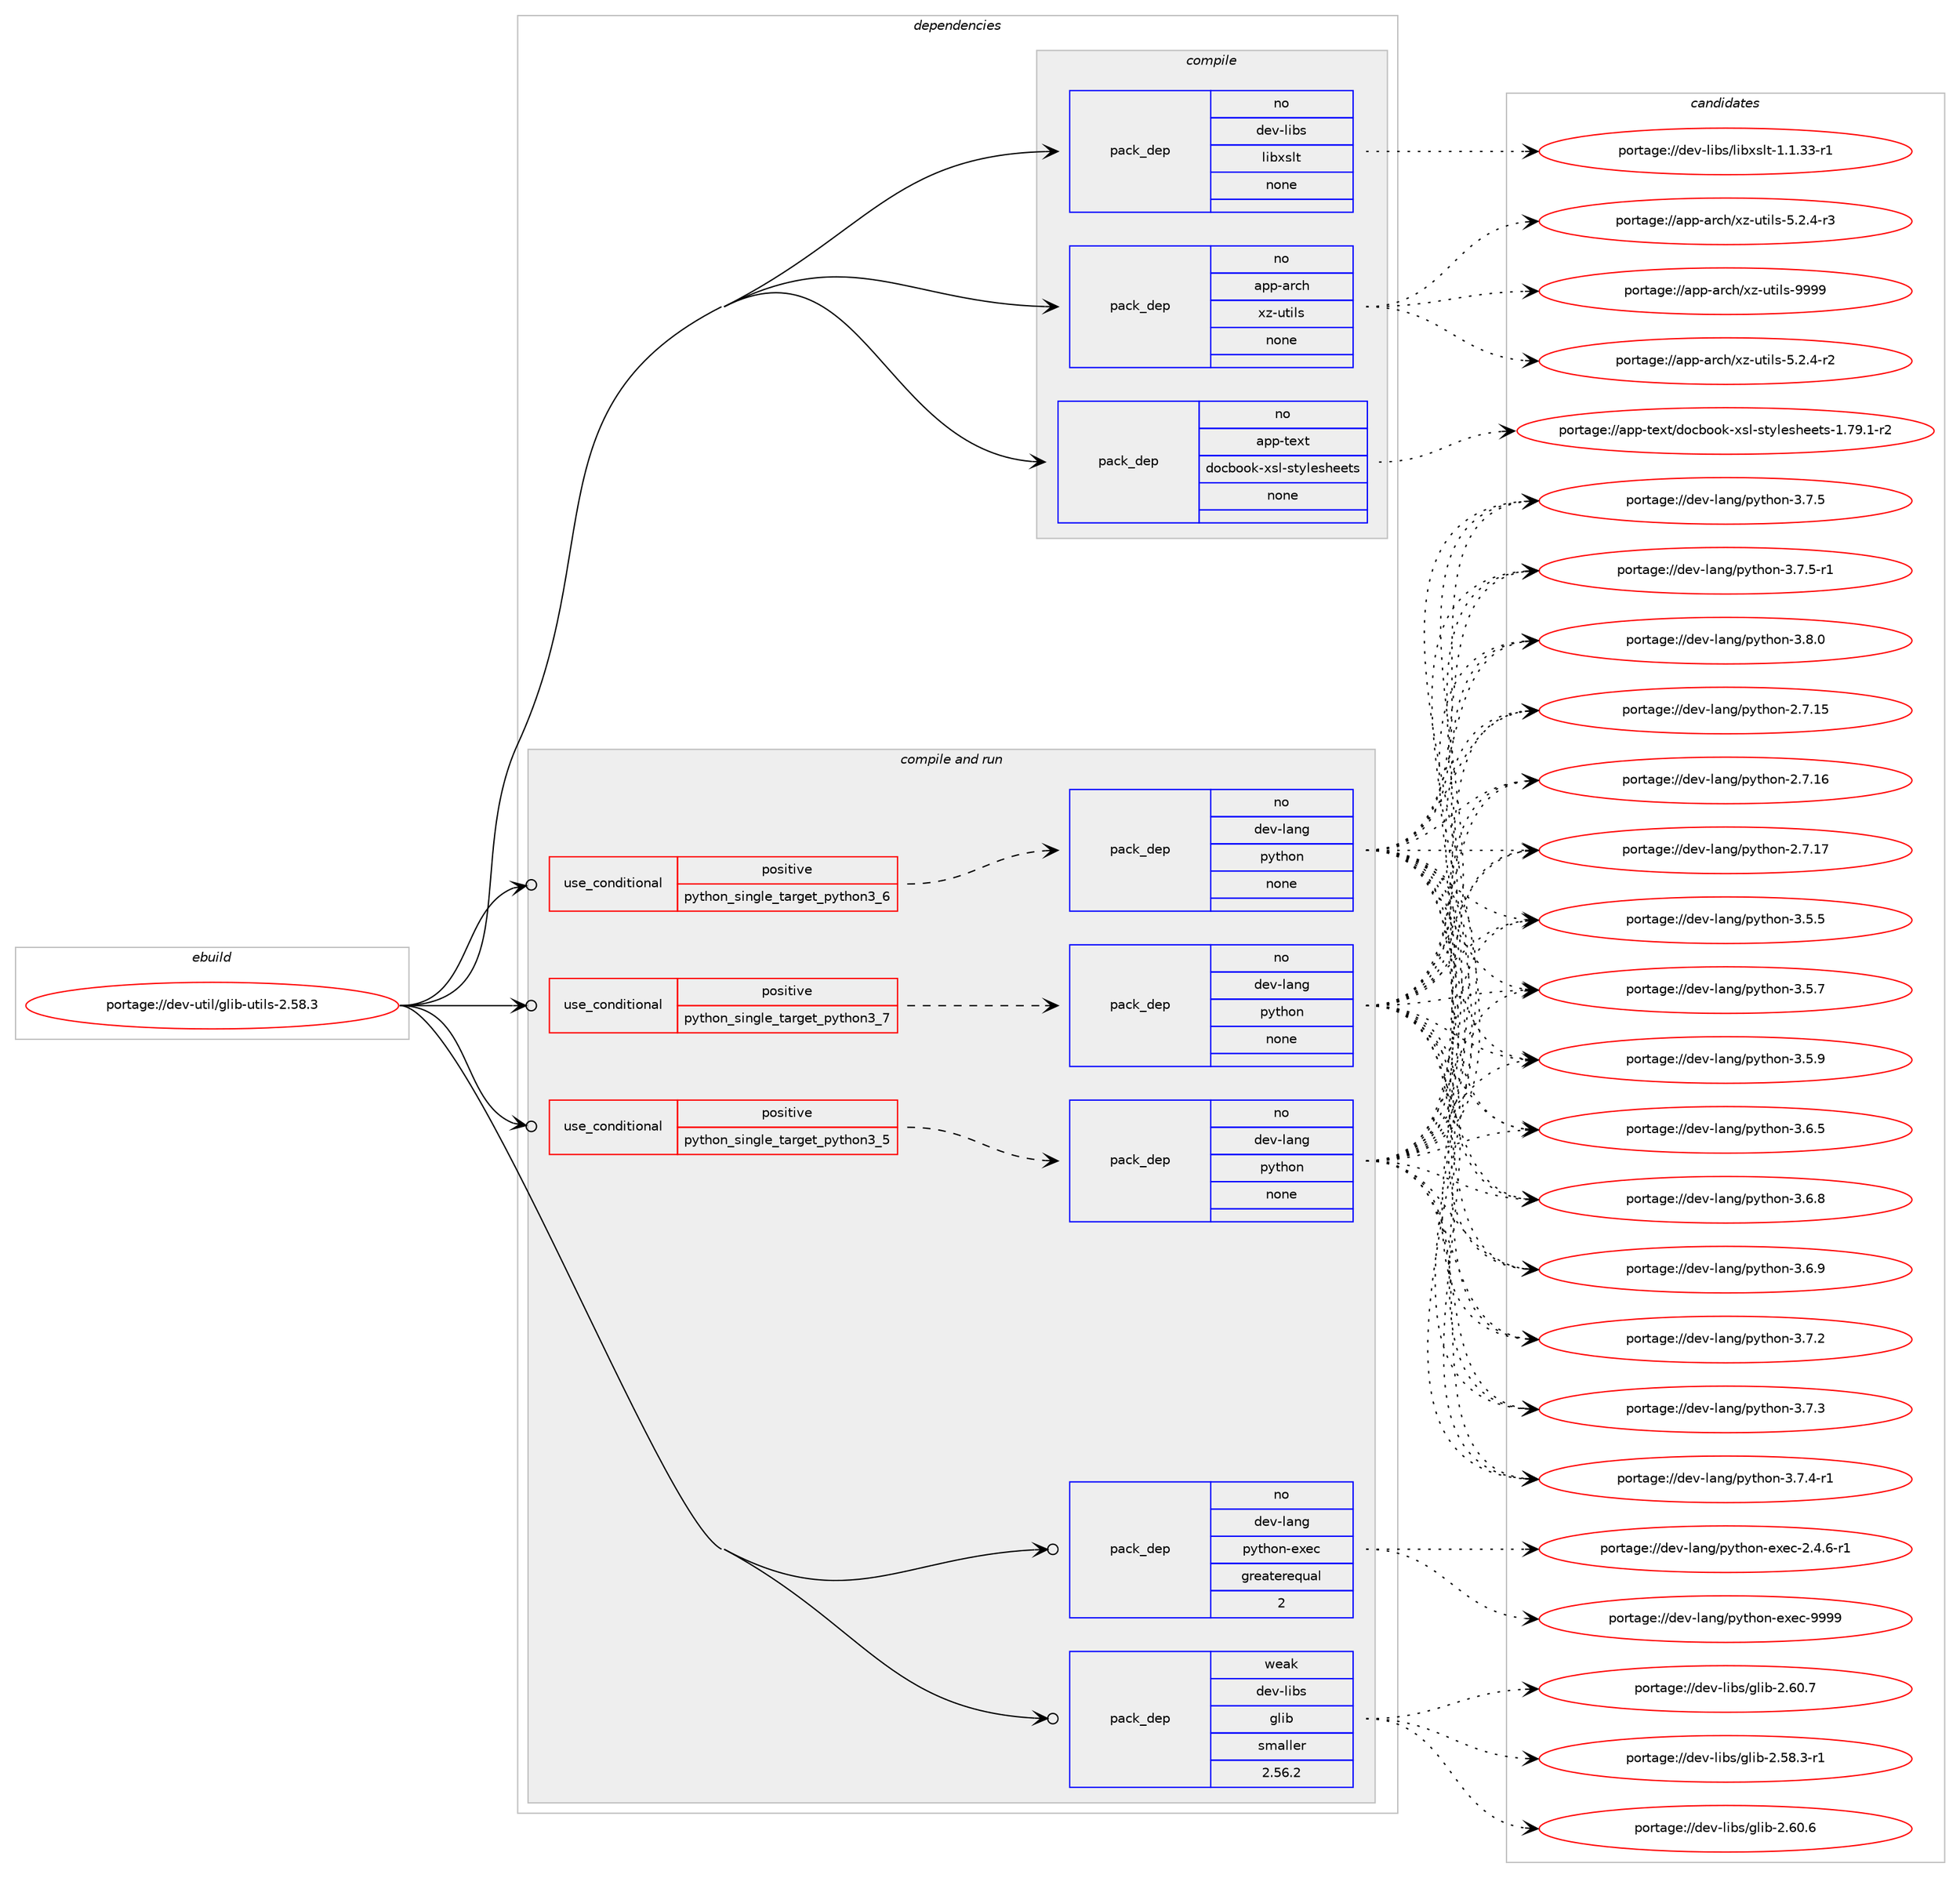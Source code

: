 digraph prolog {

# *************
# Graph options
# *************

newrank=true;
concentrate=true;
compound=true;
graph [rankdir=LR,fontname=Helvetica,fontsize=10,ranksep=1.5];#, ranksep=2.5, nodesep=0.2];
edge  [arrowhead=vee];
node  [fontname=Helvetica,fontsize=10];

# **********
# The ebuild
# **********

subgraph cluster_leftcol {
color=gray;
rank=same;
label=<<i>ebuild</i>>;
id [label="portage://dev-util/glib-utils-2.58.3", color=red, width=4, href="../dev-util/glib-utils-2.58.3.svg"];
}

# ****************
# The dependencies
# ****************

subgraph cluster_midcol {
color=gray;
label=<<i>dependencies</i>>;
subgraph cluster_compile {
fillcolor="#eeeeee";
style=filled;
label=<<i>compile</i>>;
subgraph pack187774 {
dependency262725 [label=<<TABLE BORDER="0" CELLBORDER="1" CELLSPACING="0" CELLPADDING="4" WIDTH="220"><TR><TD ROWSPAN="6" CELLPADDING="30">pack_dep</TD></TR><TR><TD WIDTH="110">no</TD></TR><TR><TD>app-arch</TD></TR><TR><TD>xz-utils</TD></TR><TR><TD>none</TD></TR><TR><TD></TD></TR></TABLE>>, shape=none, color=blue];
}
id:e -> dependency262725:w [weight=20,style="solid",arrowhead="vee"];
subgraph pack187775 {
dependency262726 [label=<<TABLE BORDER="0" CELLBORDER="1" CELLSPACING="0" CELLPADDING="4" WIDTH="220"><TR><TD ROWSPAN="6" CELLPADDING="30">pack_dep</TD></TR><TR><TD WIDTH="110">no</TD></TR><TR><TD>app-text</TD></TR><TR><TD>docbook-xsl-stylesheets</TD></TR><TR><TD>none</TD></TR><TR><TD></TD></TR></TABLE>>, shape=none, color=blue];
}
id:e -> dependency262726:w [weight=20,style="solid",arrowhead="vee"];
subgraph pack187776 {
dependency262727 [label=<<TABLE BORDER="0" CELLBORDER="1" CELLSPACING="0" CELLPADDING="4" WIDTH="220"><TR><TD ROWSPAN="6" CELLPADDING="30">pack_dep</TD></TR><TR><TD WIDTH="110">no</TD></TR><TR><TD>dev-libs</TD></TR><TR><TD>libxslt</TD></TR><TR><TD>none</TD></TR><TR><TD></TD></TR></TABLE>>, shape=none, color=blue];
}
id:e -> dependency262727:w [weight=20,style="solid",arrowhead="vee"];
}
subgraph cluster_compileandrun {
fillcolor="#eeeeee";
style=filled;
label=<<i>compile and run</i>>;
subgraph cond71299 {
dependency262728 [label=<<TABLE BORDER="0" CELLBORDER="1" CELLSPACING="0" CELLPADDING="4"><TR><TD ROWSPAN="3" CELLPADDING="10">use_conditional</TD></TR><TR><TD>positive</TD></TR><TR><TD>python_single_target_python3_5</TD></TR></TABLE>>, shape=none, color=red];
subgraph pack187777 {
dependency262729 [label=<<TABLE BORDER="0" CELLBORDER="1" CELLSPACING="0" CELLPADDING="4" WIDTH="220"><TR><TD ROWSPAN="6" CELLPADDING="30">pack_dep</TD></TR><TR><TD WIDTH="110">no</TD></TR><TR><TD>dev-lang</TD></TR><TR><TD>python</TD></TR><TR><TD>none</TD></TR><TR><TD></TD></TR></TABLE>>, shape=none, color=blue];
}
dependency262728:e -> dependency262729:w [weight=20,style="dashed",arrowhead="vee"];
}
id:e -> dependency262728:w [weight=20,style="solid",arrowhead="odotvee"];
subgraph cond71300 {
dependency262730 [label=<<TABLE BORDER="0" CELLBORDER="1" CELLSPACING="0" CELLPADDING="4"><TR><TD ROWSPAN="3" CELLPADDING="10">use_conditional</TD></TR><TR><TD>positive</TD></TR><TR><TD>python_single_target_python3_6</TD></TR></TABLE>>, shape=none, color=red];
subgraph pack187778 {
dependency262731 [label=<<TABLE BORDER="0" CELLBORDER="1" CELLSPACING="0" CELLPADDING="4" WIDTH="220"><TR><TD ROWSPAN="6" CELLPADDING="30">pack_dep</TD></TR><TR><TD WIDTH="110">no</TD></TR><TR><TD>dev-lang</TD></TR><TR><TD>python</TD></TR><TR><TD>none</TD></TR><TR><TD></TD></TR></TABLE>>, shape=none, color=blue];
}
dependency262730:e -> dependency262731:w [weight=20,style="dashed",arrowhead="vee"];
}
id:e -> dependency262730:w [weight=20,style="solid",arrowhead="odotvee"];
subgraph cond71301 {
dependency262732 [label=<<TABLE BORDER="0" CELLBORDER="1" CELLSPACING="0" CELLPADDING="4"><TR><TD ROWSPAN="3" CELLPADDING="10">use_conditional</TD></TR><TR><TD>positive</TD></TR><TR><TD>python_single_target_python3_7</TD></TR></TABLE>>, shape=none, color=red];
subgraph pack187779 {
dependency262733 [label=<<TABLE BORDER="0" CELLBORDER="1" CELLSPACING="0" CELLPADDING="4" WIDTH="220"><TR><TD ROWSPAN="6" CELLPADDING="30">pack_dep</TD></TR><TR><TD WIDTH="110">no</TD></TR><TR><TD>dev-lang</TD></TR><TR><TD>python</TD></TR><TR><TD>none</TD></TR><TR><TD></TD></TR></TABLE>>, shape=none, color=blue];
}
dependency262732:e -> dependency262733:w [weight=20,style="dashed",arrowhead="vee"];
}
id:e -> dependency262732:w [weight=20,style="solid",arrowhead="odotvee"];
subgraph pack187780 {
dependency262734 [label=<<TABLE BORDER="0" CELLBORDER="1" CELLSPACING="0" CELLPADDING="4" WIDTH="220"><TR><TD ROWSPAN="6" CELLPADDING="30">pack_dep</TD></TR><TR><TD WIDTH="110">no</TD></TR><TR><TD>dev-lang</TD></TR><TR><TD>python-exec</TD></TR><TR><TD>greaterequal</TD></TR><TR><TD>2</TD></TR></TABLE>>, shape=none, color=blue];
}
id:e -> dependency262734:w [weight=20,style="solid",arrowhead="odotvee"];
subgraph pack187781 {
dependency262735 [label=<<TABLE BORDER="0" CELLBORDER="1" CELLSPACING="0" CELLPADDING="4" WIDTH="220"><TR><TD ROWSPAN="6" CELLPADDING="30">pack_dep</TD></TR><TR><TD WIDTH="110">weak</TD></TR><TR><TD>dev-libs</TD></TR><TR><TD>glib</TD></TR><TR><TD>smaller</TD></TR><TR><TD>2.56.2</TD></TR></TABLE>>, shape=none, color=blue];
}
id:e -> dependency262735:w [weight=20,style="solid",arrowhead="odotvee"];
}
subgraph cluster_run {
fillcolor="#eeeeee";
style=filled;
label=<<i>run</i>>;
}
}

# **************
# The candidates
# **************

subgraph cluster_choices {
rank=same;
color=gray;
label=<<i>candidates</i>>;

subgraph choice187774 {
color=black;
nodesep=1;
choiceportage9711211245971149910447120122451171161051081154553465046524511450 [label="portage://app-arch/xz-utils-5.2.4-r2", color=red, width=4,href="../app-arch/xz-utils-5.2.4-r2.svg"];
choiceportage9711211245971149910447120122451171161051081154553465046524511451 [label="portage://app-arch/xz-utils-5.2.4-r3", color=red, width=4,href="../app-arch/xz-utils-5.2.4-r3.svg"];
choiceportage9711211245971149910447120122451171161051081154557575757 [label="portage://app-arch/xz-utils-9999", color=red, width=4,href="../app-arch/xz-utils-9999.svg"];
dependency262725:e -> choiceportage9711211245971149910447120122451171161051081154553465046524511450:w [style=dotted,weight="100"];
dependency262725:e -> choiceportage9711211245971149910447120122451171161051081154553465046524511451:w [style=dotted,weight="100"];
dependency262725:e -> choiceportage9711211245971149910447120122451171161051081154557575757:w [style=dotted,weight="100"];
}
subgraph choice187775 {
color=black;
nodesep=1;
choiceportage97112112451161011201164710011199981111111074512011510845115116121108101115104101101116115454946555746494511450 [label="portage://app-text/docbook-xsl-stylesheets-1.79.1-r2", color=red, width=4,href="../app-text/docbook-xsl-stylesheets-1.79.1-r2.svg"];
dependency262726:e -> choiceportage97112112451161011201164710011199981111111074512011510845115116121108101115104101101116115454946555746494511450:w [style=dotted,weight="100"];
}
subgraph choice187776 {
color=black;
nodesep=1;
choiceportage10010111845108105981154710810598120115108116454946494651514511449 [label="portage://dev-libs/libxslt-1.1.33-r1", color=red, width=4,href="../dev-libs/libxslt-1.1.33-r1.svg"];
dependency262727:e -> choiceportage10010111845108105981154710810598120115108116454946494651514511449:w [style=dotted,weight="100"];
}
subgraph choice187777 {
color=black;
nodesep=1;
choiceportage10010111845108971101034711212111610411111045504655464953 [label="portage://dev-lang/python-2.7.15", color=red, width=4,href="../dev-lang/python-2.7.15.svg"];
choiceportage10010111845108971101034711212111610411111045504655464954 [label="portage://dev-lang/python-2.7.16", color=red, width=4,href="../dev-lang/python-2.7.16.svg"];
choiceportage10010111845108971101034711212111610411111045504655464955 [label="portage://dev-lang/python-2.7.17", color=red, width=4,href="../dev-lang/python-2.7.17.svg"];
choiceportage100101118451089711010347112121116104111110455146534653 [label="portage://dev-lang/python-3.5.5", color=red, width=4,href="../dev-lang/python-3.5.5.svg"];
choiceportage100101118451089711010347112121116104111110455146534655 [label="portage://dev-lang/python-3.5.7", color=red, width=4,href="../dev-lang/python-3.5.7.svg"];
choiceportage100101118451089711010347112121116104111110455146534657 [label="portage://dev-lang/python-3.5.9", color=red, width=4,href="../dev-lang/python-3.5.9.svg"];
choiceportage100101118451089711010347112121116104111110455146544653 [label="portage://dev-lang/python-3.6.5", color=red, width=4,href="../dev-lang/python-3.6.5.svg"];
choiceportage100101118451089711010347112121116104111110455146544656 [label="portage://dev-lang/python-3.6.8", color=red, width=4,href="../dev-lang/python-3.6.8.svg"];
choiceportage100101118451089711010347112121116104111110455146544657 [label="portage://dev-lang/python-3.6.9", color=red, width=4,href="../dev-lang/python-3.6.9.svg"];
choiceportage100101118451089711010347112121116104111110455146554650 [label="portage://dev-lang/python-3.7.2", color=red, width=4,href="../dev-lang/python-3.7.2.svg"];
choiceportage100101118451089711010347112121116104111110455146554651 [label="portage://dev-lang/python-3.7.3", color=red, width=4,href="../dev-lang/python-3.7.3.svg"];
choiceportage1001011184510897110103471121211161041111104551465546524511449 [label="portage://dev-lang/python-3.7.4-r1", color=red, width=4,href="../dev-lang/python-3.7.4-r1.svg"];
choiceportage100101118451089711010347112121116104111110455146554653 [label="portage://dev-lang/python-3.7.5", color=red, width=4,href="../dev-lang/python-3.7.5.svg"];
choiceportage1001011184510897110103471121211161041111104551465546534511449 [label="portage://dev-lang/python-3.7.5-r1", color=red, width=4,href="../dev-lang/python-3.7.5-r1.svg"];
choiceportage100101118451089711010347112121116104111110455146564648 [label="portage://dev-lang/python-3.8.0", color=red, width=4,href="../dev-lang/python-3.8.0.svg"];
dependency262729:e -> choiceportage10010111845108971101034711212111610411111045504655464953:w [style=dotted,weight="100"];
dependency262729:e -> choiceportage10010111845108971101034711212111610411111045504655464954:w [style=dotted,weight="100"];
dependency262729:e -> choiceportage10010111845108971101034711212111610411111045504655464955:w [style=dotted,weight="100"];
dependency262729:e -> choiceportage100101118451089711010347112121116104111110455146534653:w [style=dotted,weight="100"];
dependency262729:e -> choiceportage100101118451089711010347112121116104111110455146534655:w [style=dotted,weight="100"];
dependency262729:e -> choiceportage100101118451089711010347112121116104111110455146534657:w [style=dotted,weight="100"];
dependency262729:e -> choiceportage100101118451089711010347112121116104111110455146544653:w [style=dotted,weight="100"];
dependency262729:e -> choiceportage100101118451089711010347112121116104111110455146544656:w [style=dotted,weight="100"];
dependency262729:e -> choiceportage100101118451089711010347112121116104111110455146544657:w [style=dotted,weight="100"];
dependency262729:e -> choiceportage100101118451089711010347112121116104111110455146554650:w [style=dotted,weight="100"];
dependency262729:e -> choiceportage100101118451089711010347112121116104111110455146554651:w [style=dotted,weight="100"];
dependency262729:e -> choiceportage1001011184510897110103471121211161041111104551465546524511449:w [style=dotted,weight="100"];
dependency262729:e -> choiceportage100101118451089711010347112121116104111110455146554653:w [style=dotted,weight="100"];
dependency262729:e -> choiceportage1001011184510897110103471121211161041111104551465546534511449:w [style=dotted,weight="100"];
dependency262729:e -> choiceportage100101118451089711010347112121116104111110455146564648:w [style=dotted,weight="100"];
}
subgraph choice187778 {
color=black;
nodesep=1;
choiceportage10010111845108971101034711212111610411111045504655464953 [label="portage://dev-lang/python-2.7.15", color=red, width=4,href="../dev-lang/python-2.7.15.svg"];
choiceportage10010111845108971101034711212111610411111045504655464954 [label="portage://dev-lang/python-2.7.16", color=red, width=4,href="../dev-lang/python-2.7.16.svg"];
choiceportage10010111845108971101034711212111610411111045504655464955 [label="portage://dev-lang/python-2.7.17", color=red, width=4,href="../dev-lang/python-2.7.17.svg"];
choiceportage100101118451089711010347112121116104111110455146534653 [label="portage://dev-lang/python-3.5.5", color=red, width=4,href="../dev-lang/python-3.5.5.svg"];
choiceportage100101118451089711010347112121116104111110455146534655 [label="portage://dev-lang/python-3.5.7", color=red, width=4,href="../dev-lang/python-3.5.7.svg"];
choiceportage100101118451089711010347112121116104111110455146534657 [label="portage://dev-lang/python-3.5.9", color=red, width=4,href="../dev-lang/python-3.5.9.svg"];
choiceportage100101118451089711010347112121116104111110455146544653 [label="portage://dev-lang/python-3.6.5", color=red, width=4,href="../dev-lang/python-3.6.5.svg"];
choiceportage100101118451089711010347112121116104111110455146544656 [label="portage://dev-lang/python-3.6.8", color=red, width=4,href="../dev-lang/python-3.6.8.svg"];
choiceportage100101118451089711010347112121116104111110455146544657 [label="portage://dev-lang/python-3.6.9", color=red, width=4,href="../dev-lang/python-3.6.9.svg"];
choiceportage100101118451089711010347112121116104111110455146554650 [label="portage://dev-lang/python-3.7.2", color=red, width=4,href="../dev-lang/python-3.7.2.svg"];
choiceportage100101118451089711010347112121116104111110455146554651 [label="portage://dev-lang/python-3.7.3", color=red, width=4,href="../dev-lang/python-3.7.3.svg"];
choiceportage1001011184510897110103471121211161041111104551465546524511449 [label="portage://dev-lang/python-3.7.4-r1", color=red, width=4,href="../dev-lang/python-3.7.4-r1.svg"];
choiceportage100101118451089711010347112121116104111110455146554653 [label="portage://dev-lang/python-3.7.5", color=red, width=4,href="../dev-lang/python-3.7.5.svg"];
choiceportage1001011184510897110103471121211161041111104551465546534511449 [label="portage://dev-lang/python-3.7.5-r1", color=red, width=4,href="../dev-lang/python-3.7.5-r1.svg"];
choiceportage100101118451089711010347112121116104111110455146564648 [label="portage://dev-lang/python-3.8.0", color=red, width=4,href="../dev-lang/python-3.8.0.svg"];
dependency262731:e -> choiceportage10010111845108971101034711212111610411111045504655464953:w [style=dotted,weight="100"];
dependency262731:e -> choiceportage10010111845108971101034711212111610411111045504655464954:w [style=dotted,weight="100"];
dependency262731:e -> choiceportage10010111845108971101034711212111610411111045504655464955:w [style=dotted,weight="100"];
dependency262731:e -> choiceportage100101118451089711010347112121116104111110455146534653:w [style=dotted,weight="100"];
dependency262731:e -> choiceportage100101118451089711010347112121116104111110455146534655:w [style=dotted,weight="100"];
dependency262731:e -> choiceportage100101118451089711010347112121116104111110455146534657:w [style=dotted,weight="100"];
dependency262731:e -> choiceportage100101118451089711010347112121116104111110455146544653:w [style=dotted,weight="100"];
dependency262731:e -> choiceportage100101118451089711010347112121116104111110455146544656:w [style=dotted,weight="100"];
dependency262731:e -> choiceportage100101118451089711010347112121116104111110455146544657:w [style=dotted,weight="100"];
dependency262731:e -> choiceportage100101118451089711010347112121116104111110455146554650:w [style=dotted,weight="100"];
dependency262731:e -> choiceportage100101118451089711010347112121116104111110455146554651:w [style=dotted,weight="100"];
dependency262731:e -> choiceportage1001011184510897110103471121211161041111104551465546524511449:w [style=dotted,weight="100"];
dependency262731:e -> choiceportage100101118451089711010347112121116104111110455146554653:w [style=dotted,weight="100"];
dependency262731:e -> choiceportage1001011184510897110103471121211161041111104551465546534511449:w [style=dotted,weight="100"];
dependency262731:e -> choiceportage100101118451089711010347112121116104111110455146564648:w [style=dotted,weight="100"];
}
subgraph choice187779 {
color=black;
nodesep=1;
choiceportage10010111845108971101034711212111610411111045504655464953 [label="portage://dev-lang/python-2.7.15", color=red, width=4,href="../dev-lang/python-2.7.15.svg"];
choiceportage10010111845108971101034711212111610411111045504655464954 [label="portage://dev-lang/python-2.7.16", color=red, width=4,href="../dev-lang/python-2.7.16.svg"];
choiceportage10010111845108971101034711212111610411111045504655464955 [label="portage://dev-lang/python-2.7.17", color=red, width=4,href="../dev-lang/python-2.7.17.svg"];
choiceportage100101118451089711010347112121116104111110455146534653 [label="portage://dev-lang/python-3.5.5", color=red, width=4,href="../dev-lang/python-3.5.5.svg"];
choiceportage100101118451089711010347112121116104111110455146534655 [label="portage://dev-lang/python-3.5.7", color=red, width=4,href="../dev-lang/python-3.5.7.svg"];
choiceportage100101118451089711010347112121116104111110455146534657 [label="portage://dev-lang/python-3.5.9", color=red, width=4,href="../dev-lang/python-3.5.9.svg"];
choiceportage100101118451089711010347112121116104111110455146544653 [label="portage://dev-lang/python-3.6.5", color=red, width=4,href="../dev-lang/python-3.6.5.svg"];
choiceportage100101118451089711010347112121116104111110455146544656 [label="portage://dev-lang/python-3.6.8", color=red, width=4,href="../dev-lang/python-3.6.8.svg"];
choiceportage100101118451089711010347112121116104111110455146544657 [label="portage://dev-lang/python-3.6.9", color=red, width=4,href="../dev-lang/python-3.6.9.svg"];
choiceportage100101118451089711010347112121116104111110455146554650 [label="portage://dev-lang/python-3.7.2", color=red, width=4,href="../dev-lang/python-3.7.2.svg"];
choiceportage100101118451089711010347112121116104111110455146554651 [label="portage://dev-lang/python-3.7.3", color=red, width=4,href="../dev-lang/python-3.7.3.svg"];
choiceportage1001011184510897110103471121211161041111104551465546524511449 [label="portage://dev-lang/python-3.7.4-r1", color=red, width=4,href="../dev-lang/python-3.7.4-r1.svg"];
choiceportage100101118451089711010347112121116104111110455146554653 [label="portage://dev-lang/python-3.7.5", color=red, width=4,href="../dev-lang/python-3.7.5.svg"];
choiceportage1001011184510897110103471121211161041111104551465546534511449 [label="portage://dev-lang/python-3.7.5-r1", color=red, width=4,href="../dev-lang/python-3.7.5-r1.svg"];
choiceportage100101118451089711010347112121116104111110455146564648 [label="portage://dev-lang/python-3.8.0", color=red, width=4,href="../dev-lang/python-3.8.0.svg"];
dependency262733:e -> choiceportage10010111845108971101034711212111610411111045504655464953:w [style=dotted,weight="100"];
dependency262733:e -> choiceportage10010111845108971101034711212111610411111045504655464954:w [style=dotted,weight="100"];
dependency262733:e -> choiceportage10010111845108971101034711212111610411111045504655464955:w [style=dotted,weight="100"];
dependency262733:e -> choiceportage100101118451089711010347112121116104111110455146534653:w [style=dotted,weight="100"];
dependency262733:e -> choiceportage100101118451089711010347112121116104111110455146534655:w [style=dotted,weight="100"];
dependency262733:e -> choiceportage100101118451089711010347112121116104111110455146534657:w [style=dotted,weight="100"];
dependency262733:e -> choiceportage100101118451089711010347112121116104111110455146544653:w [style=dotted,weight="100"];
dependency262733:e -> choiceportage100101118451089711010347112121116104111110455146544656:w [style=dotted,weight="100"];
dependency262733:e -> choiceportage100101118451089711010347112121116104111110455146544657:w [style=dotted,weight="100"];
dependency262733:e -> choiceportage100101118451089711010347112121116104111110455146554650:w [style=dotted,weight="100"];
dependency262733:e -> choiceportage100101118451089711010347112121116104111110455146554651:w [style=dotted,weight="100"];
dependency262733:e -> choiceportage1001011184510897110103471121211161041111104551465546524511449:w [style=dotted,weight="100"];
dependency262733:e -> choiceportage100101118451089711010347112121116104111110455146554653:w [style=dotted,weight="100"];
dependency262733:e -> choiceportage1001011184510897110103471121211161041111104551465546534511449:w [style=dotted,weight="100"];
dependency262733:e -> choiceportage100101118451089711010347112121116104111110455146564648:w [style=dotted,weight="100"];
}
subgraph choice187780 {
color=black;
nodesep=1;
choiceportage10010111845108971101034711212111610411111045101120101994550465246544511449 [label="portage://dev-lang/python-exec-2.4.6-r1", color=red, width=4,href="../dev-lang/python-exec-2.4.6-r1.svg"];
choiceportage10010111845108971101034711212111610411111045101120101994557575757 [label="portage://dev-lang/python-exec-9999", color=red, width=4,href="../dev-lang/python-exec-9999.svg"];
dependency262734:e -> choiceportage10010111845108971101034711212111610411111045101120101994550465246544511449:w [style=dotted,weight="100"];
dependency262734:e -> choiceportage10010111845108971101034711212111610411111045101120101994557575757:w [style=dotted,weight="100"];
}
subgraph choice187781 {
color=black;
nodesep=1;
choiceportage10010111845108105981154710310810598455046535646514511449 [label="portage://dev-libs/glib-2.58.3-r1", color=red, width=4,href="../dev-libs/glib-2.58.3-r1.svg"];
choiceportage1001011184510810598115471031081059845504654484654 [label="portage://dev-libs/glib-2.60.6", color=red, width=4,href="../dev-libs/glib-2.60.6.svg"];
choiceportage1001011184510810598115471031081059845504654484655 [label="portage://dev-libs/glib-2.60.7", color=red, width=4,href="../dev-libs/glib-2.60.7.svg"];
dependency262735:e -> choiceportage10010111845108105981154710310810598455046535646514511449:w [style=dotted,weight="100"];
dependency262735:e -> choiceportage1001011184510810598115471031081059845504654484654:w [style=dotted,weight="100"];
dependency262735:e -> choiceportage1001011184510810598115471031081059845504654484655:w [style=dotted,weight="100"];
}
}

}
